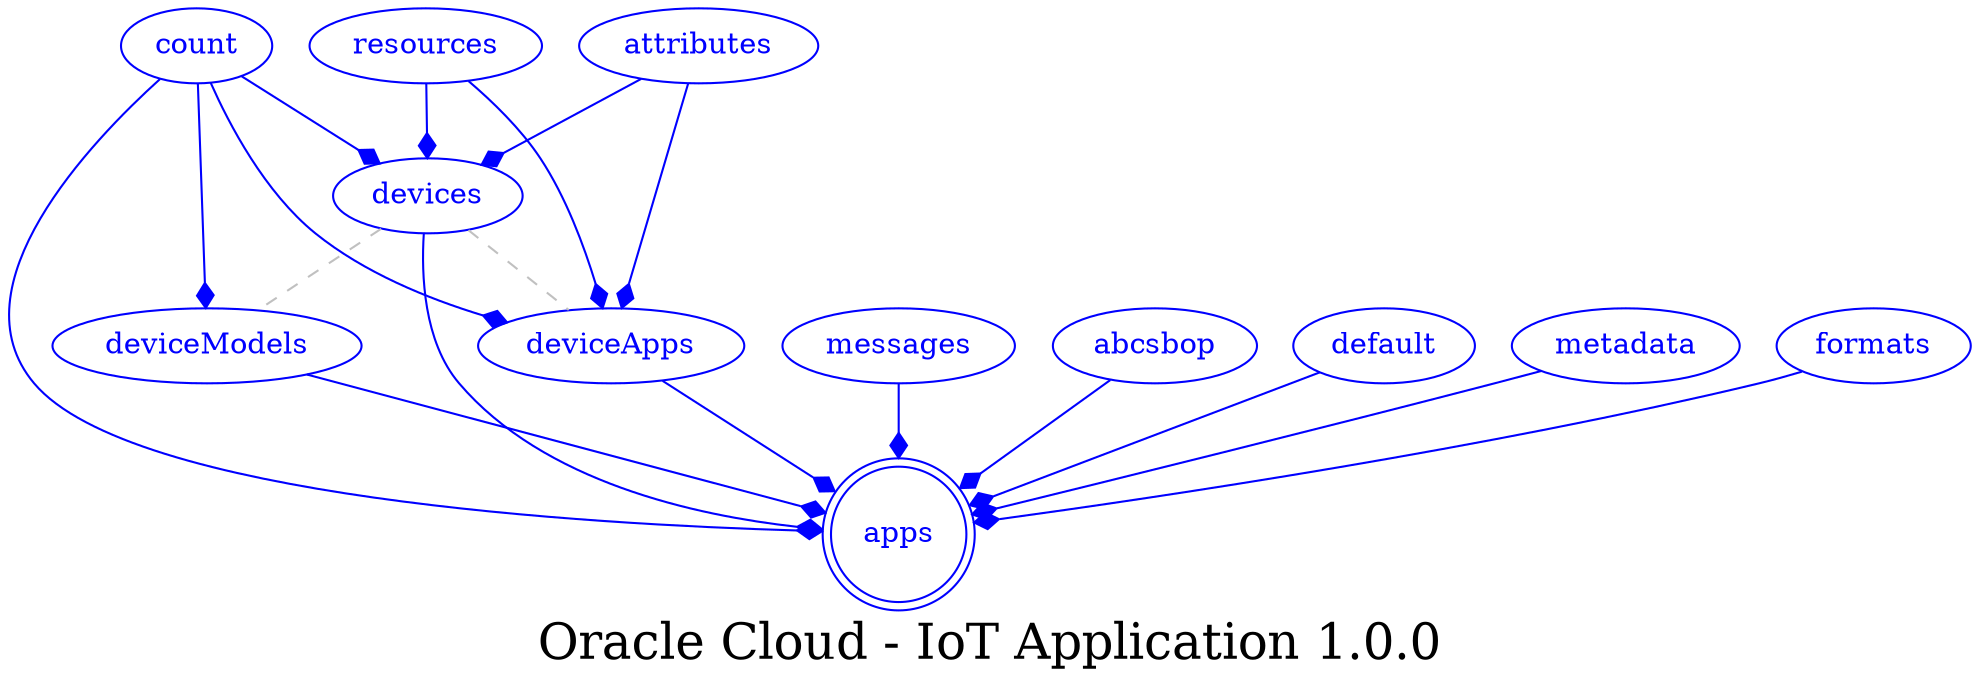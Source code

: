 digraph LexiconGraph {
graph[label="Oracle Cloud - IoT Application 1.0.0", fontsize=24]
splines=true
"apps" [color=blue, fontcolor=blue, shape=doublecircle]
"deviceModels" -> "apps" [color=blue, fontcolor=blue, arrowhead=diamond, arrowtail=none]
"deviceModels" [color=blue, fontcolor=blue, shape=ellipse]
"devices" -> "deviceModels" [color=grey, fontcolor=grey, arrowhead=none, arrowtail=none, style=dashed]
"count" -> "deviceModels" [color=blue, fontcolor=blue, arrowhead=diamond, arrowtail=none]
"count" [color=blue, fontcolor=blue, shape=ellipse]
"devices" -> "apps" [color=blue, fontcolor=blue, arrowhead=diamond, arrowtail=none]
"devices" [color=blue, fontcolor=blue, shape=ellipse]
"resources" -> "devices" [color=blue, fontcolor=blue, arrowhead=diamond, arrowtail=none]
"resources" [color=blue, fontcolor=blue, shape=ellipse]
"attributes" -> "devices" [color=blue, fontcolor=blue, arrowhead=diamond, arrowtail=none]
"attributes" [color=blue, fontcolor=blue, shape=ellipse]
"count" -> "devices" [color=blue, fontcolor=blue, arrowhead=diamond, arrowtail=none]
"deviceApps" -> "apps" [color=blue, fontcolor=blue, arrowhead=diamond, arrowtail=none]
"deviceApps" [color=blue, fontcolor=blue, shape=ellipse]
"devices" -> "deviceApps" [color=grey, fontcolor=grey, arrowhead=none, arrowtail=none, style=dashed]
"resources" -> "deviceApps" [color=blue, fontcolor=blue, arrowhead=diamond, arrowtail=none]
"attributes" -> "deviceApps" [color=blue, fontcolor=blue, arrowhead=diamond, arrowtail=none]
"count" -> "deviceApps" [color=blue, fontcolor=blue, arrowhead=diamond, arrowtail=none]
"messages" -> "apps" [color=blue, fontcolor=blue, arrowhead=diamond, arrowtail=none]
"messages" [color=blue, fontcolor=blue, shape=ellipse]
"abcsbop" -> "apps" [color=blue, fontcolor=blue, arrowhead=diamond, arrowtail=none]
"abcsbop" [color=blue, fontcolor=blue, shape=ellipse]
"default" -> "apps" [color=blue, fontcolor=blue, arrowhead=diamond, arrowtail=none]
"default" [color=blue, fontcolor=blue, shape=ellipse]
"metadata" -> "apps" [color=blue, fontcolor=blue, arrowhead=diamond, arrowtail=none]
"metadata" [color=blue, fontcolor=blue, shape=ellipse]
"formats" -> "apps" [color=blue, fontcolor=blue, arrowhead=diamond, arrowtail=none]
"formats" [color=blue, fontcolor=blue, shape=ellipse]
"count" -> "apps" [color=blue, fontcolor=blue, arrowhead=diamond, arrowtail=none]
}
